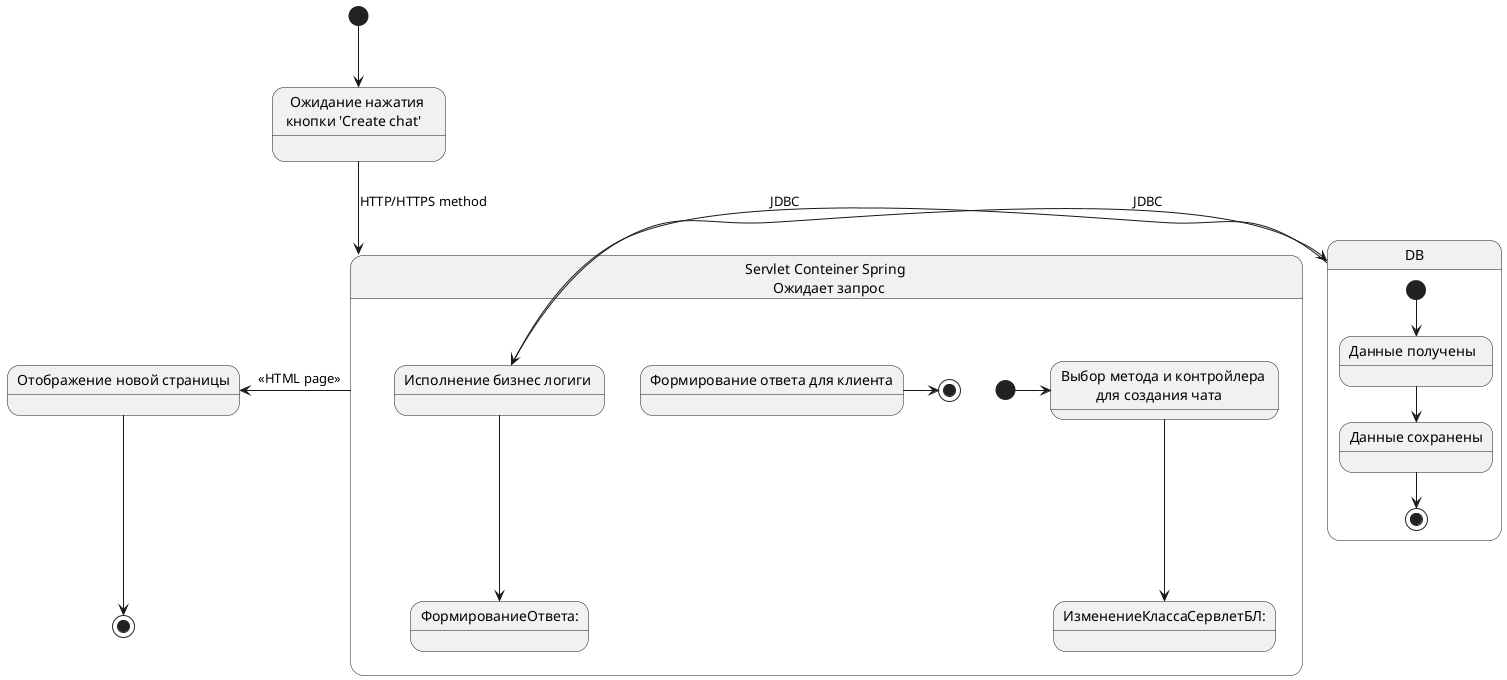 @startuml
'[*] --> ResourcesProcessing
'
'state ResourcesProcessing {
'  [*] --> PushOrederButtomIsPress
'  PushOrederButtomIsPress --> CreateChatPageIsOpen
'  CreateChatPageIsOpen --> CreateListOfPeople
'  CreateListOfPeople --> ResultSearch
'  ResultSearch --> BlockPress
'}
'CreateListOfPeople --> Controller
'BlockPress --> Controller
'state Controller{
'    state request_response {
'
'    }
'    state query_db {
'
'    }
'
'    Controller --> request_response
'    request_response -> query_db
'    query_db --> request_response: listOfStaff
'}
'
'
'State "'Create chat' Buttom is press    " as PushOrederButtomIsPress: Нажата кнопка 'Создать чат'
'State "'Create Chat' Page is open" as CreateChatPageIsOpen: Страница 'Создание чата' \n открыта у Управляющего на экране
'State "Creating a list \n of available staffs   " as CreateListOfPeople: Формирование списка людей \n доступных для создания чата
'State "Request generation    " as RequestGen
'State "Displaying Result of search  " as ResultSearch
'State "Block with staff is press   " as BlockPress

[*] --> ИзменениеОбъектаВРесурсах
state ИзменениеОбъектаВРесурсах {

}

state ИзменениеКлассаСервлет {
    state "Выбор метода и контройлера \n для создания чата    " as ИзменениеВКонтройлере
    [*] -> ИзменениеВКонтройлере
    state "Выбор модели" as ИзменениеКлассаСервлетБЛ
    ИзменениеВКонтройлере --> ИзменениеКлассаСервлетБЛ: <<ChatModel>>
    ИзменениеКлассаСервлетБЛ --> ФормированиеОтвета:<<ModelAndView>>
    ФормированиеОтвета -> [*]
}
ИзменениеОбъектаВРесурсах --> ИзменениеКлассаСервлет :HTTP/HTTPS method


state DB {
    state "Данные получены  " as data_recive
    state "Данные сохранены" as data_save
    [*] --> data_recive
    data_recive --> data_save
    data_save --> [*]
}
ИзменениеКлассаСервлетБЛ -> DB :JDBC
DB -> ИзменениеКлассаСервлетБЛ :JDBC

ИзменениеКлассаСервлет -left-> НоваяСтраница : <<HTML page>>
НоваяСтраница --> [*]

state "Ожидание нажатия \n кнопки 'Create chat'    " as ИзменениеОбъектаВРесурсах:
state "Servlet Conteiner Spring \n Ожидает запрос" as ИзменениеКлассаСервлет
state "Исполнение бизнес логиги " as ИзменениеКлассаСервлетБЛ
state "Формирование ответа для клиента" as ФормированиеОтвета
state "Отображение новой страницы" as НоваяСтраница

@enduml